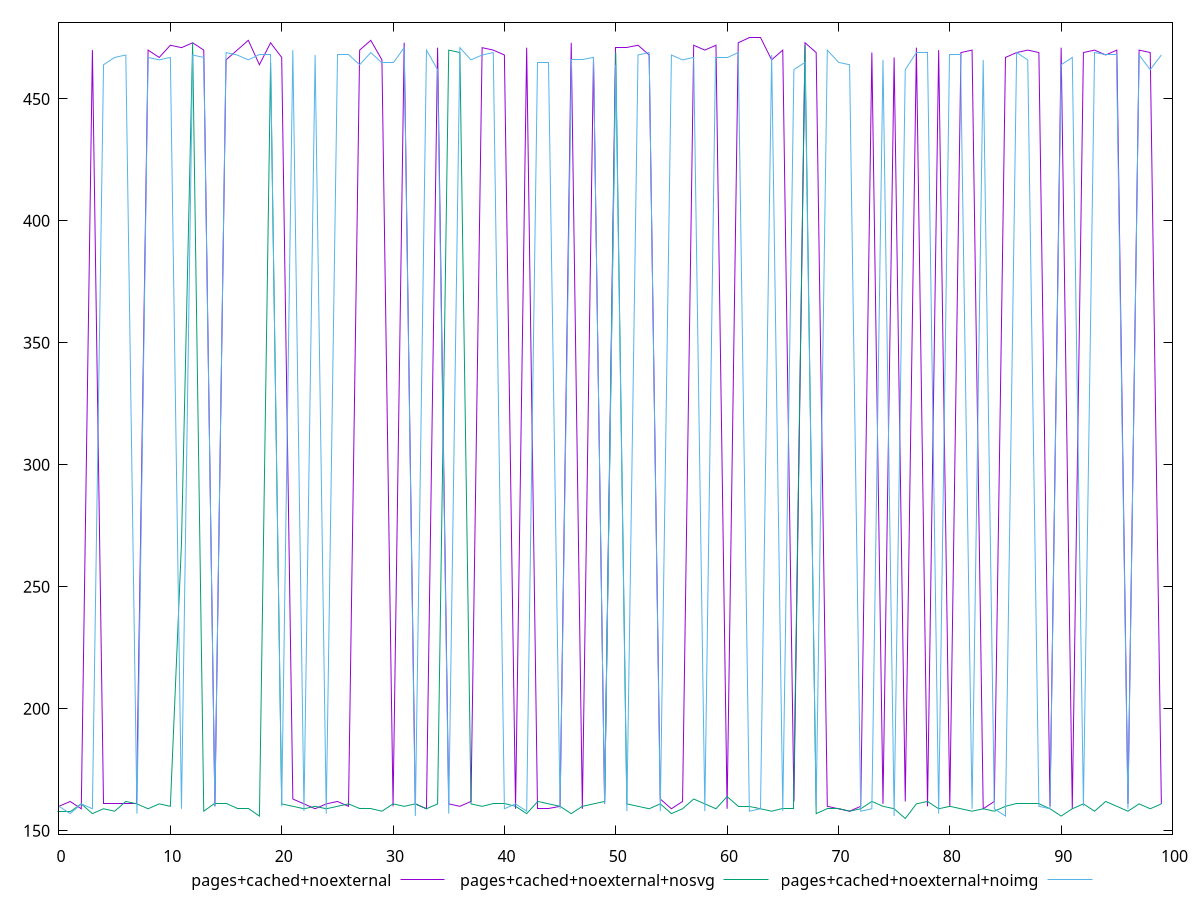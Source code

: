 $_pagesCachedNoexternal <<EOF
160
162
159
470
161
161
161
161
470
467
472
471
473
470
160
466
470
474
464
473
467
163
161
159
161
162
160
470
474
466
160
473
161
159
471
161
160
162
471
470
468
159
471
159
159
160
473
159
467
161
471
471
472
468
163
159
162
472
470
472
159
473
475
475
466
470
162
473
469
160
159
158
160
469
161
467
162
471
160
470
160
469
470
159
162
467
469
470
469
160
471
159
469
470
468
470
161
470
469
161
EOF
$_pagesCachedNoexternalNosvg <<EOF
158
158
161
157
159
158
162
161
159
161
160
268
473
158
161
161
159
159
156
465
161
160
159
160
159
160
161
159
159
158
161
160
161
159
161
470
469
161
160
161
161
160
157
162
161
160
157
160
161
162
469
161
160
159
161
157
159
163
161
159
164
160
160
159
158
159
159
472
157
159
159
158
159
162
160
159
155
161
162
159
160
159
158
159
158
160
161
161
161
159
156
159
161
158
162
160
158
161
159
161
EOF
$_pagesCachedNoexternalNoimg <<EOF
160
157
161
159
464
467
468
157
467
466
467
159
468
467
160
469
468
466
468
468
160
470
158
468
157
468
468
464
469
465
465
471
156
470
462
157
471
466
468
469
159
161
158
465
465
159
466
466
467
161
464
158
468
469
158
468
466
467
158
467
467
469
158
159
468
158
462
465
160
470
465
464
158
159
466
156
462
469
469
157
468
468
159
466
159
156
469
466
160
159
464
467
160
469
468
468
159
468
462
468
EOF
set key outside below
set terminal pngcairo
set output "report_00006_2020-11-02T20-21-41.718Z/render-blocking-resources/render-blocking-resources_pages+cached+noexternal_pages+cached+noexternal+nosvg_pages+cached+noexternal+noimg.png"
set yrange [148.6:481.4]
plot $_pagesCachedNoexternal title "pages+cached+noexternal" with line ,$_pagesCachedNoexternalNosvg title "pages+cached+noexternal+nosvg" with line ,$_pagesCachedNoexternalNoimg title "pages+cached+noexternal+noimg" with line ,
